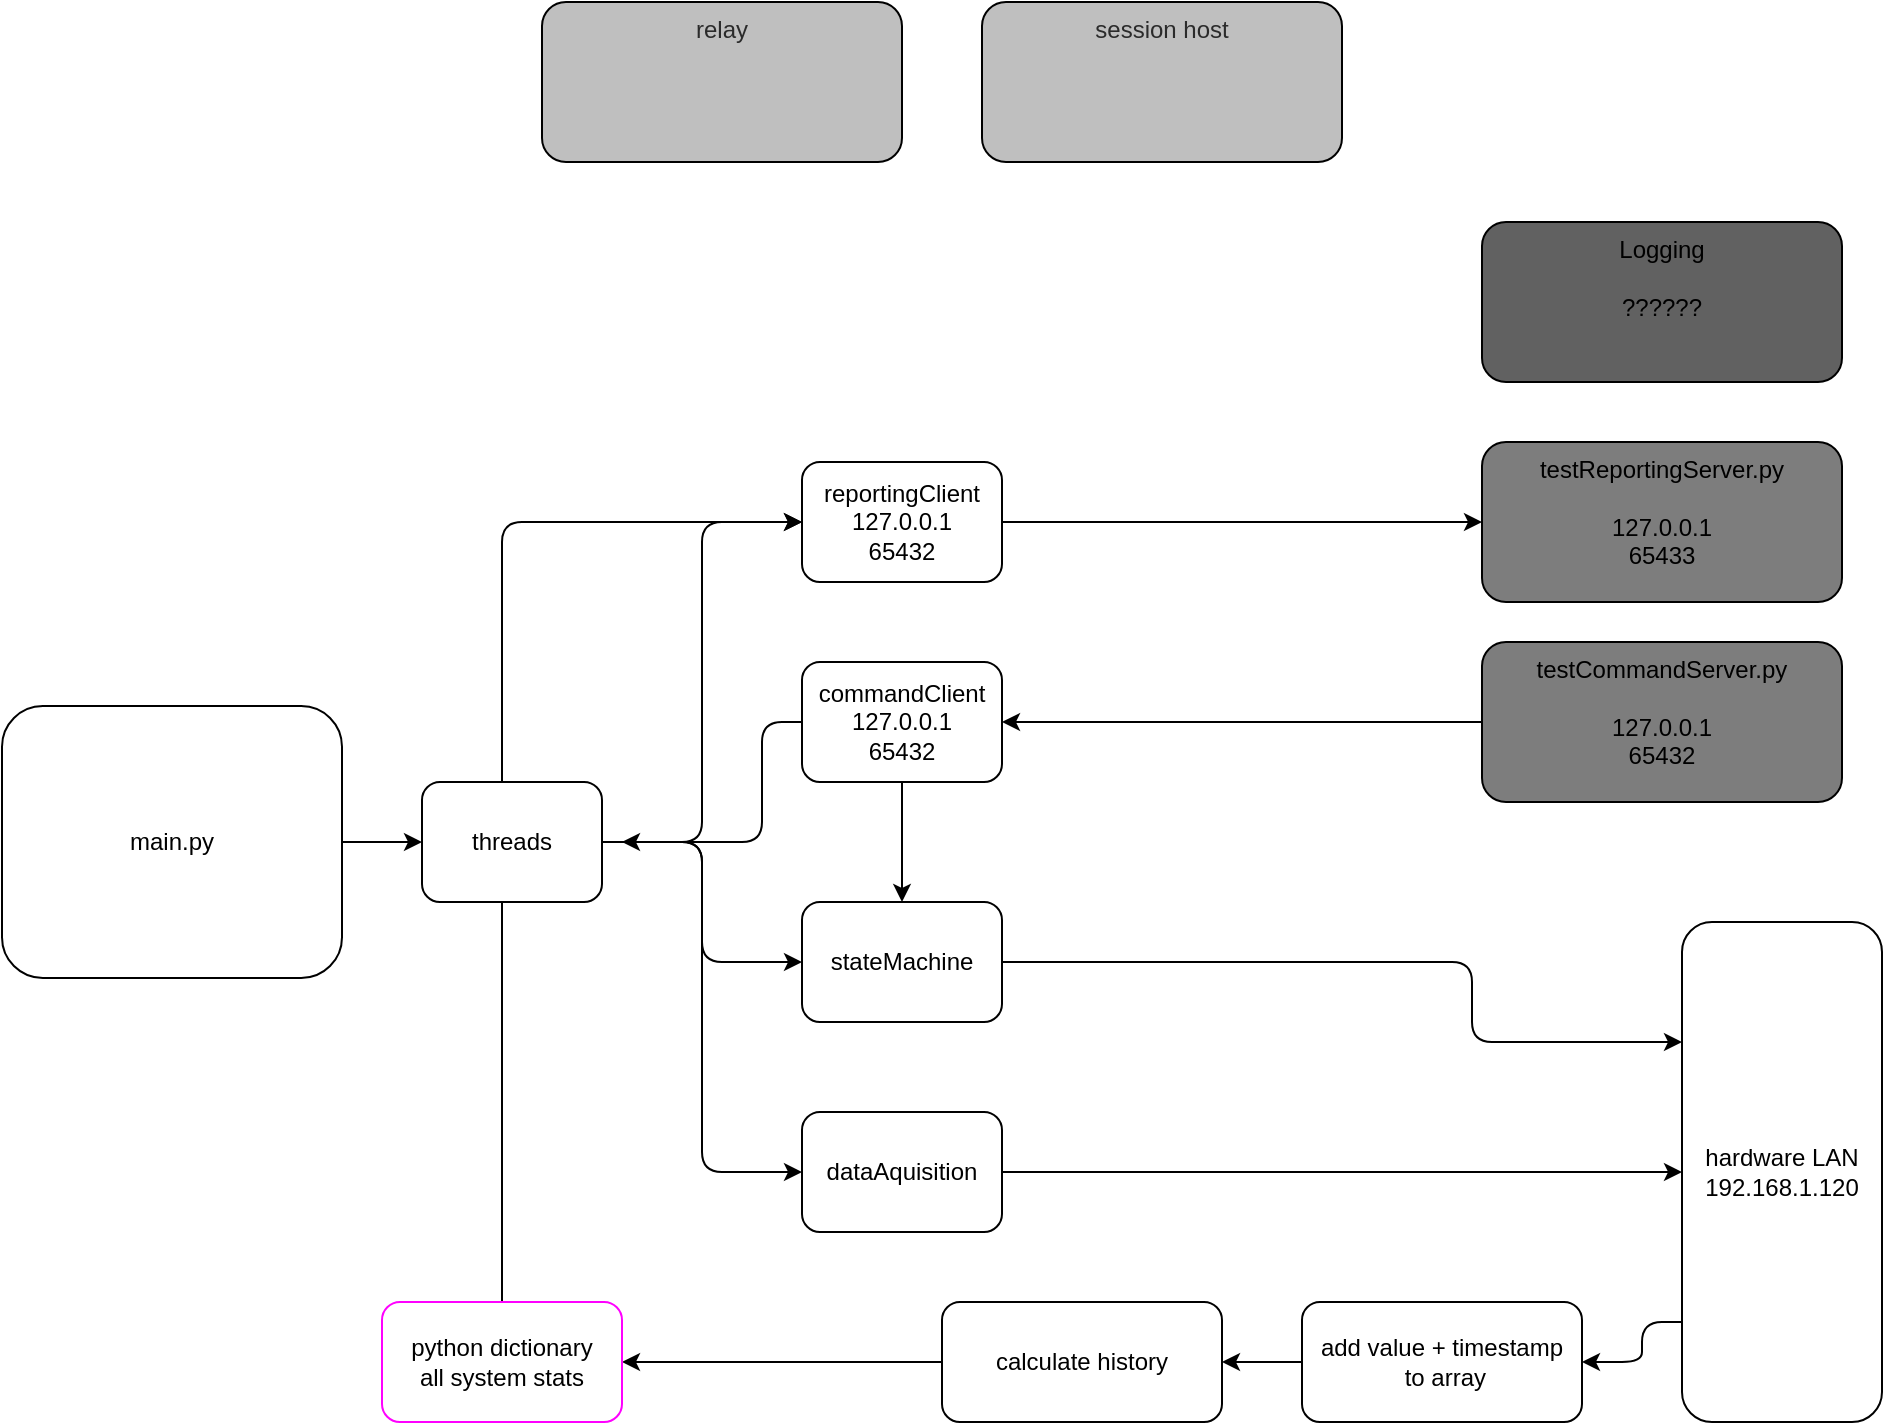 <mxfile version="16.1.2" type="device"><diagram id="RzaDCJ0wMptgQPTDhoIU" name="Page-1"><mxGraphModel dx="1102" dy="865" grid="1" gridSize="10" guides="1" tooltips="1" connect="1" arrows="1" fold="1" page="1" pageScale="1" pageWidth="1169" pageHeight="827" math="0" shadow="0"><root><mxCell id="0"/><mxCell id="1" parent="0"/><mxCell id="8Gzc4Gw-W0QrCgvMDaNB-9" style="edgeStyle=orthogonalEdgeStyle;rounded=1;orthogonalLoop=1;jettySize=auto;html=1;" edge="1" parent="1" source="8Gzc4Gw-W0QrCgvMDaNB-7" target="ye6r2LjOoVEJIzfVAwOc-13"><mxGeometry relative="1" as="geometry"><Array as="points"><mxPoint x="270" y="320"/></Array></mxGeometry></mxCell><mxCell id="ye6r2LjOoVEJIzfVAwOc-21" style="edgeStyle=orthogonalEdgeStyle;rounded=1;orthogonalLoop=1;jettySize=auto;html=1;" parent="1" source="ye6r2LjOoVEJIzfVAwOc-1" target="ye6r2LjOoVEJIzfVAwOc-8" edge="1"><mxGeometry relative="1" as="geometry"/></mxCell><mxCell id="ye6r2LjOoVEJIzfVAwOc-1" value="testCommandServer.py&lt;br&gt;&lt;br&gt;127.0.0.1&lt;br&gt;65432" style="rounded=1;whiteSpace=wrap;html=1;verticalAlign=top;fillColor=#7D7D7D;" parent="1" vertex="1"><mxGeometry x="760" y="380" width="180" height="80" as="geometry"/></mxCell><mxCell id="ye6r2LjOoVEJIzfVAwOc-2" value="testReportingServer.py&lt;br&gt;&lt;br&gt;127.0.0.1&lt;br&gt;65433" style="rounded=1;whiteSpace=wrap;html=1;verticalAlign=top;fillColor=#7D7D7D;" parent="1" vertex="1"><mxGeometry x="760" y="280" width="180" height="80" as="geometry"/></mxCell><mxCell id="ye6r2LjOoVEJIzfVAwOc-5" style="edgeStyle=orthogonalEdgeStyle;rounded=0;orthogonalLoop=1;jettySize=auto;html=1;" parent="1" source="ye6r2LjOoVEJIzfVAwOc-3" target="ye6r2LjOoVEJIzfVAwOc-4" edge="1"><mxGeometry relative="1" as="geometry"/></mxCell><mxCell id="ye6r2LjOoVEJIzfVAwOc-3" value="main.py" style="rounded=1;whiteSpace=wrap;html=1;" parent="1" vertex="1"><mxGeometry x="20" y="412" width="170" height="136" as="geometry"/></mxCell><mxCell id="ye6r2LjOoVEJIzfVAwOc-7" style="edgeStyle=orthogonalEdgeStyle;rounded=1;orthogonalLoop=1;jettySize=auto;html=1;" parent="1" source="ye6r2LjOoVEJIzfVAwOc-4" target="ye6r2LjOoVEJIzfVAwOc-6" edge="1"><mxGeometry relative="1" as="geometry"><Array as="points"><mxPoint x="370" y="480"/><mxPoint x="370" y="645"/></Array></mxGeometry></mxCell><mxCell id="ye6r2LjOoVEJIzfVAwOc-10" style="edgeStyle=orthogonalEdgeStyle;rounded=1;orthogonalLoop=1;jettySize=auto;html=1;" parent="1" source="ye6r2LjOoVEJIzfVAwOc-4" target="ye6r2LjOoVEJIzfVAwOc-9" edge="1"><mxGeometry relative="1" as="geometry"><Array as="points"><mxPoint x="370" y="480"/><mxPoint x="370" y="540"/></Array></mxGeometry></mxCell><mxCell id="ye6r2LjOoVEJIzfVAwOc-14" style="edgeStyle=orthogonalEdgeStyle;rounded=1;orthogonalLoop=1;jettySize=auto;html=1;entryX=0;entryY=0.5;entryDx=0;entryDy=0;" parent="1" source="ye6r2LjOoVEJIzfVAwOc-4" target="ye6r2LjOoVEJIzfVAwOc-13" edge="1"><mxGeometry relative="1" as="geometry"><Array as="points"><mxPoint x="370" y="480"/><mxPoint x="370" y="320"/></Array></mxGeometry></mxCell><mxCell id="ye6r2LjOoVEJIzfVAwOc-4" value="threads" style="rounded=1;whiteSpace=wrap;html=1;" parent="1" vertex="1"><mxGeometry x="230" y="450" width="90" height="60" as="geometry"/></mxCell><mxCell id="8Gzc4Gw-W0QrCgvMDaNB-1" style="edgeStyle=orthogonalEdgeStyle;rounded=1;orthogonalLoop=1;jettySize=auto;html=1;entryX=0;entryY=0.5;entryDx=0;entryDy=0;" edge="1" parent="1" source="ye6r2LjOoVEJIzfVAwOc-6" target="ye6r2LjOoVEJIzfVAwOc-17"><mxGeometry relative="1" as="geometry"><Array as="points"><mxPoint x="760" y="645"/><mxPoint x="760" y="645"/></Array></mxGeometry></mxCell><mxCell id="ye6r2LjOoVEJIzfVAwOc-6" value="dataAquisition" style="rounded=1;whiteSpace=wrap;html=1;" parent="1" vertex="1"><mxGeometry x="420" y="615" width="100" height="60" as="geometry"/></mxCell><mxCell id="ye6r2LjOoVEJIzfVAwOc-22" style="edgeStyle=orthogonalEdgeStyle;rounded=1;orthogonalLoop=1;jettySize=auto;html=1;" parent="1" source="ye6r2LjOoVEJIzfVAwOc-8" edge="1"><mxGeometry relative="1" as="geometry"><mxPoint x="330" y="480" as="targetPoint"/><Array as="points"><mxPoint x="400" y="420"/><mxPoint x="400" y="480"/></Array></mxGeometry></mxCell><mxCell id="8Gzc4Gw-W0QrCgvMDaNB-10" style="edgeStyle=orthogonalEdgeStyle;rounded=1;orthogonalLoop=1;jettySize=auto;html=1;" edge="1" parent="1" source="ye6r2LjOoVEJIzfVAwOc-8" target="ye6r2LjOoVEJIzfVAwOc-9"><mxGeometry relative="1" as="geometry"/></mxCell><mxCell id="ye6r2LjOoVEJIzfVAwOc-8" value="commandClient&lt;br&gt;127.0.0.1&lt;br&gt;65432" style="rounded=1;whiteSpace=wrap;html=1;" parent="1" vertex="1"><mxGeometry x="420" y="390" width="100" height="60" as="geometry"/></mxCell><mxCell id="ye6r2LjOoVEJIzfVAwOc-18" style="edgeStyle=orthogonalEdgeStyle;rounded=1;orthogonalLoop=1;jettySize=auto;html=1;" parent="1" source="ye6r2LjOoVEJIzfVAwOc-9" target="ye6r2LjOoVEJIzfVAwOc-17" edge="1"><mxGeometry relative="1" as="geometry"><Array as="points"><mxPoint x="755" y="540"/><mxPoint x="755" y="580"/></Array></mxGeometry></mxCell><mxCell id="ye6r2LjOoVEJIzfVAwOc-9" value="stateMachine" style="rounded=1;whiteSpace=wrap;html=1;" parent="1" vertex="1"><mxGeometry x="420" y="510" width="100" height="60" as="geometry"/></mxCell><mxCell id="ye6r2LjOoVEJIzfVAwOc-15" style="edgeStyle=orthogonalEdgeStyle;rounded=1;orthogonalLoop=1;jettySize=auto;html=1;" parent="1" source="ye6r2LjOoVEJIzfVAwOc-13" target="ye6r2LjOoVEJIzfVAwOc-2" edge="1"><mxGeometry relative="1" as="geometry"/></mxCell><mxCell id="ye6r2LjOoVEJIzfVAwOc-13" value="reportingClient&lt;br&gt;127.0.0.1&lt;br&gt;65432" style="rounded=1;whiteSpace=wrap;html=1;" parent="1" vertex="1"><mxGeometry x="420" y="290" width="100" height="60" as="geometry"/></mxCell><mxCell id="8Gzc4Gw-W0QrCgvMDaNB-4" style="edgeStyle=orthogonalEdgeStyle;rounded=1;orthogonalLoop=1;jettySize=auto;html=1;" edge="1" parent="1" source="ye6r2LjOoVEJIzfVAwOc-17" target="8Gzc4Gw-W0QrCgvMDaNB-2"><mxGeometry relative="1" as="geometry"><Array as="points"><mxPoint x="840" y="720"/><mxPoint x="840" y="740"/></Array></mxGeometry></mxCell><mxCell id="ye6r2LjOoVEJIzfVAwOc-17" value="hardware LAN&lt;br&gt;192.168.1.120" style="rounded=1;whiteSpace=wrap;html=1;" parent="1" vertex="1"><mxGeometry x="860" y="520" width="100" height="250" as="geometry"/></mxCell><mxCell id="ye6r2LjOoVEJIzfVAwOc-20" value="Logging&lt;br&gt;&lt;br&gt;??????" style="rounded=1;whiteSpace=wrap;html=1;verticalAlign=top;fillColor=#616161;" parent="1" vertex="1"><mxGeometry x="760" y="170" width="180" height="80" as="geometry"/></mxCell><mxCell id="ye6r2LjOoVEJIzfVAwOc-25" value="session host" style="rounded=1;whiteSpace=wrap;html=1;verticalAlign=top;fillColor=#BFBFBF;fontColor=#2B2B2B;" parent="1" vertex="1"><mxGeometry x="510" y="60" width="180" height="80" as="geometry"/></mxCell><mxCell id="ye6r2LjOoVEJIzfVAwOc-26" value="relay" style="rounded=1;whiteSpace=wrap;html=1;verticalAlign=top;fillColor=#BFBFBF;fontColor=#2B2B2B;" parent="1" vertex="1"><mxGeometry x="290" y="60" width="180" height="80" as="geometry"/></mxCell><mxCell id="8Gzc4Gw-W0QrCgvMDaNB-5" style="edgeStyle=orthogonalEdgeStyle;rounded=1;orthogonalLoop=1;jettySize=auto;html=1;" edge="1" parent="1" source="8Gzc4Gw-W0QrCgvMDaNB-2" target="8Gzc4Gw-W0QrCgvMDaNB-3"><mxGeometry relative="1" as="geometry"/></mxCell><mxCell id="8Gzc4Gw-W0QrCgvMDaNB-2" value="add value + timestamp&lt;br&gt;&amp;nbsp;to array" style="rounded=1;whiteSpace=wrap;html=1;" vertex="1" parent="1"><mxGeometry x="670" y="710" width="140" height="60" as="geometry"/></mxCell><mxCell id="8Gzc4Gw-W0QrCgvMDaNB-8" style="edgeStyle=orthogonalEdgeStyle;rounded=1;orthogonalLoop=1;jettySize=auto;html=1;exitX=0;exitY=0.5;exitDx=0;exitDy=0;" edge="1" parent="1" source="8Gzc4Gw-W0QrCgvMDaNB-3" target="8Gzc4Gw-W0QrCgvMDaNB-7"><mxGeometry relative="1" as="geometry"/></mxCell><mxCell id="8Gzc4Gw-W0QrCgvMDaNB-3" value="calculate history" style="rounded=1;whiteSpace=wrap;html=1;" vertex="1" parent="1"><mxGeometry x="490" y="710" width="140" height="60" as="geometry"/></mxCell><mxCell id="8Gzc4Gw-W0QrCgvMDaNB-7" value="python dictionary&lt;br&gt;all system stats" style="rounded=1;whiteSpace=wrap;html=1;strokeColor=#FF00FF;" vertex="1" parent="1"><mxGeometry x="210" y="710" width="120" height="60" as="geometry"/></mxCell></root></mxGraphModel></diagram></mxfile>
